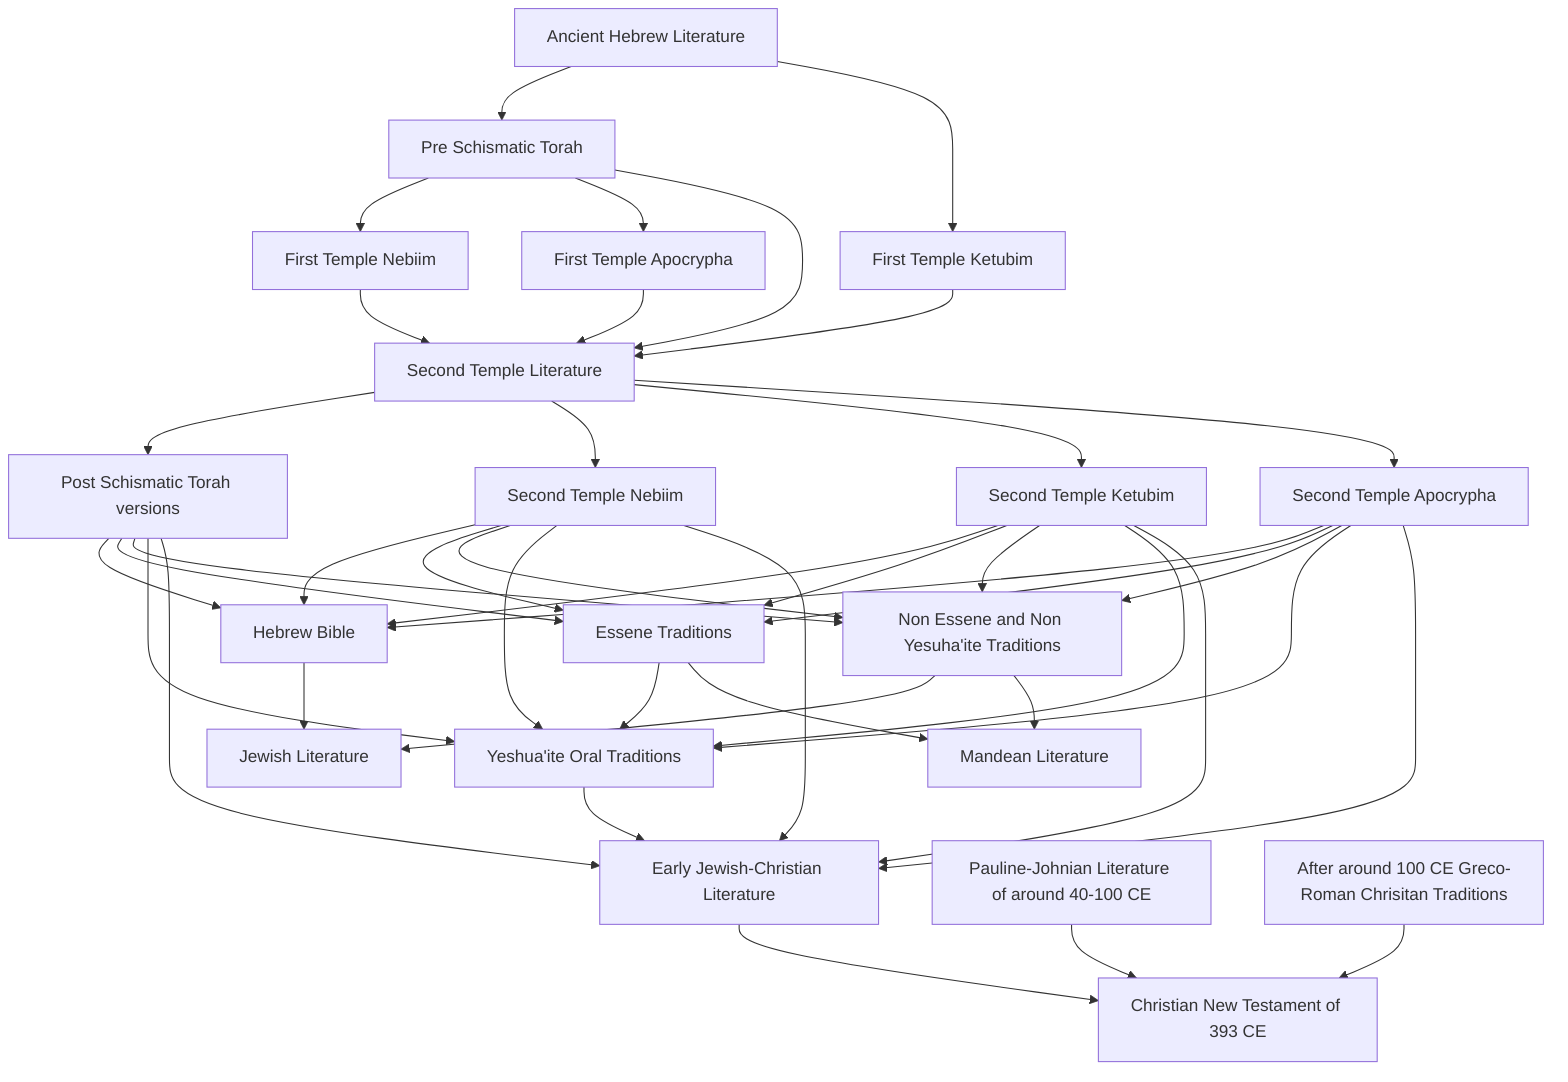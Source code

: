 flowchart TD
    A1[Ancient Hebrew Literature]
    A1 --> A2[Pre Schismatic Torah]
    A2 --> A3[First Temple Nebiim] 
    A1 --> A4[First Temple Ketubim]
    A2 --> A5[First Temple Apocrypha]
    
    A2 & A3 & A4 & A5 --> B1[Second Temple Literature]

    B1 --> B2[Post Schismatic Torah versions]
    B1 --> B3[Second Temple Nebiim]
    B1 --> B4[Second Temple Ketubim]
    B1 --> B5[Second Temple Apocrypha]

    B2 & B3 & B4 & B5 --> C1[Hebrew Bible]
    B2 & B3 & B4 & B5 --> C2[Essene Traditions]
    B2 & B3 & B4 & B5 --> C3[Non Essene and Non Yesuha'ite Traditions]
    B2 & B3 & B4 & B5 & C2 --> C4[Yeshua'ite Oral Traditions]

    C1 & C3 --> D1[Jewish Literature]
    C2 & C3 --> D2[Mandean Literature]
    B2 & B3 & B4 & B5 & C4 --> D3[Early Jewish-Christian Literature]
    D4[Pauline-Johnian Literature of around 40-100 CE]
    D5[After around 100 CE Greco-Roman Chrisitan Traditions]
    D3 & D4 & D5 --> E1[Christian New Testament of 393 CE]